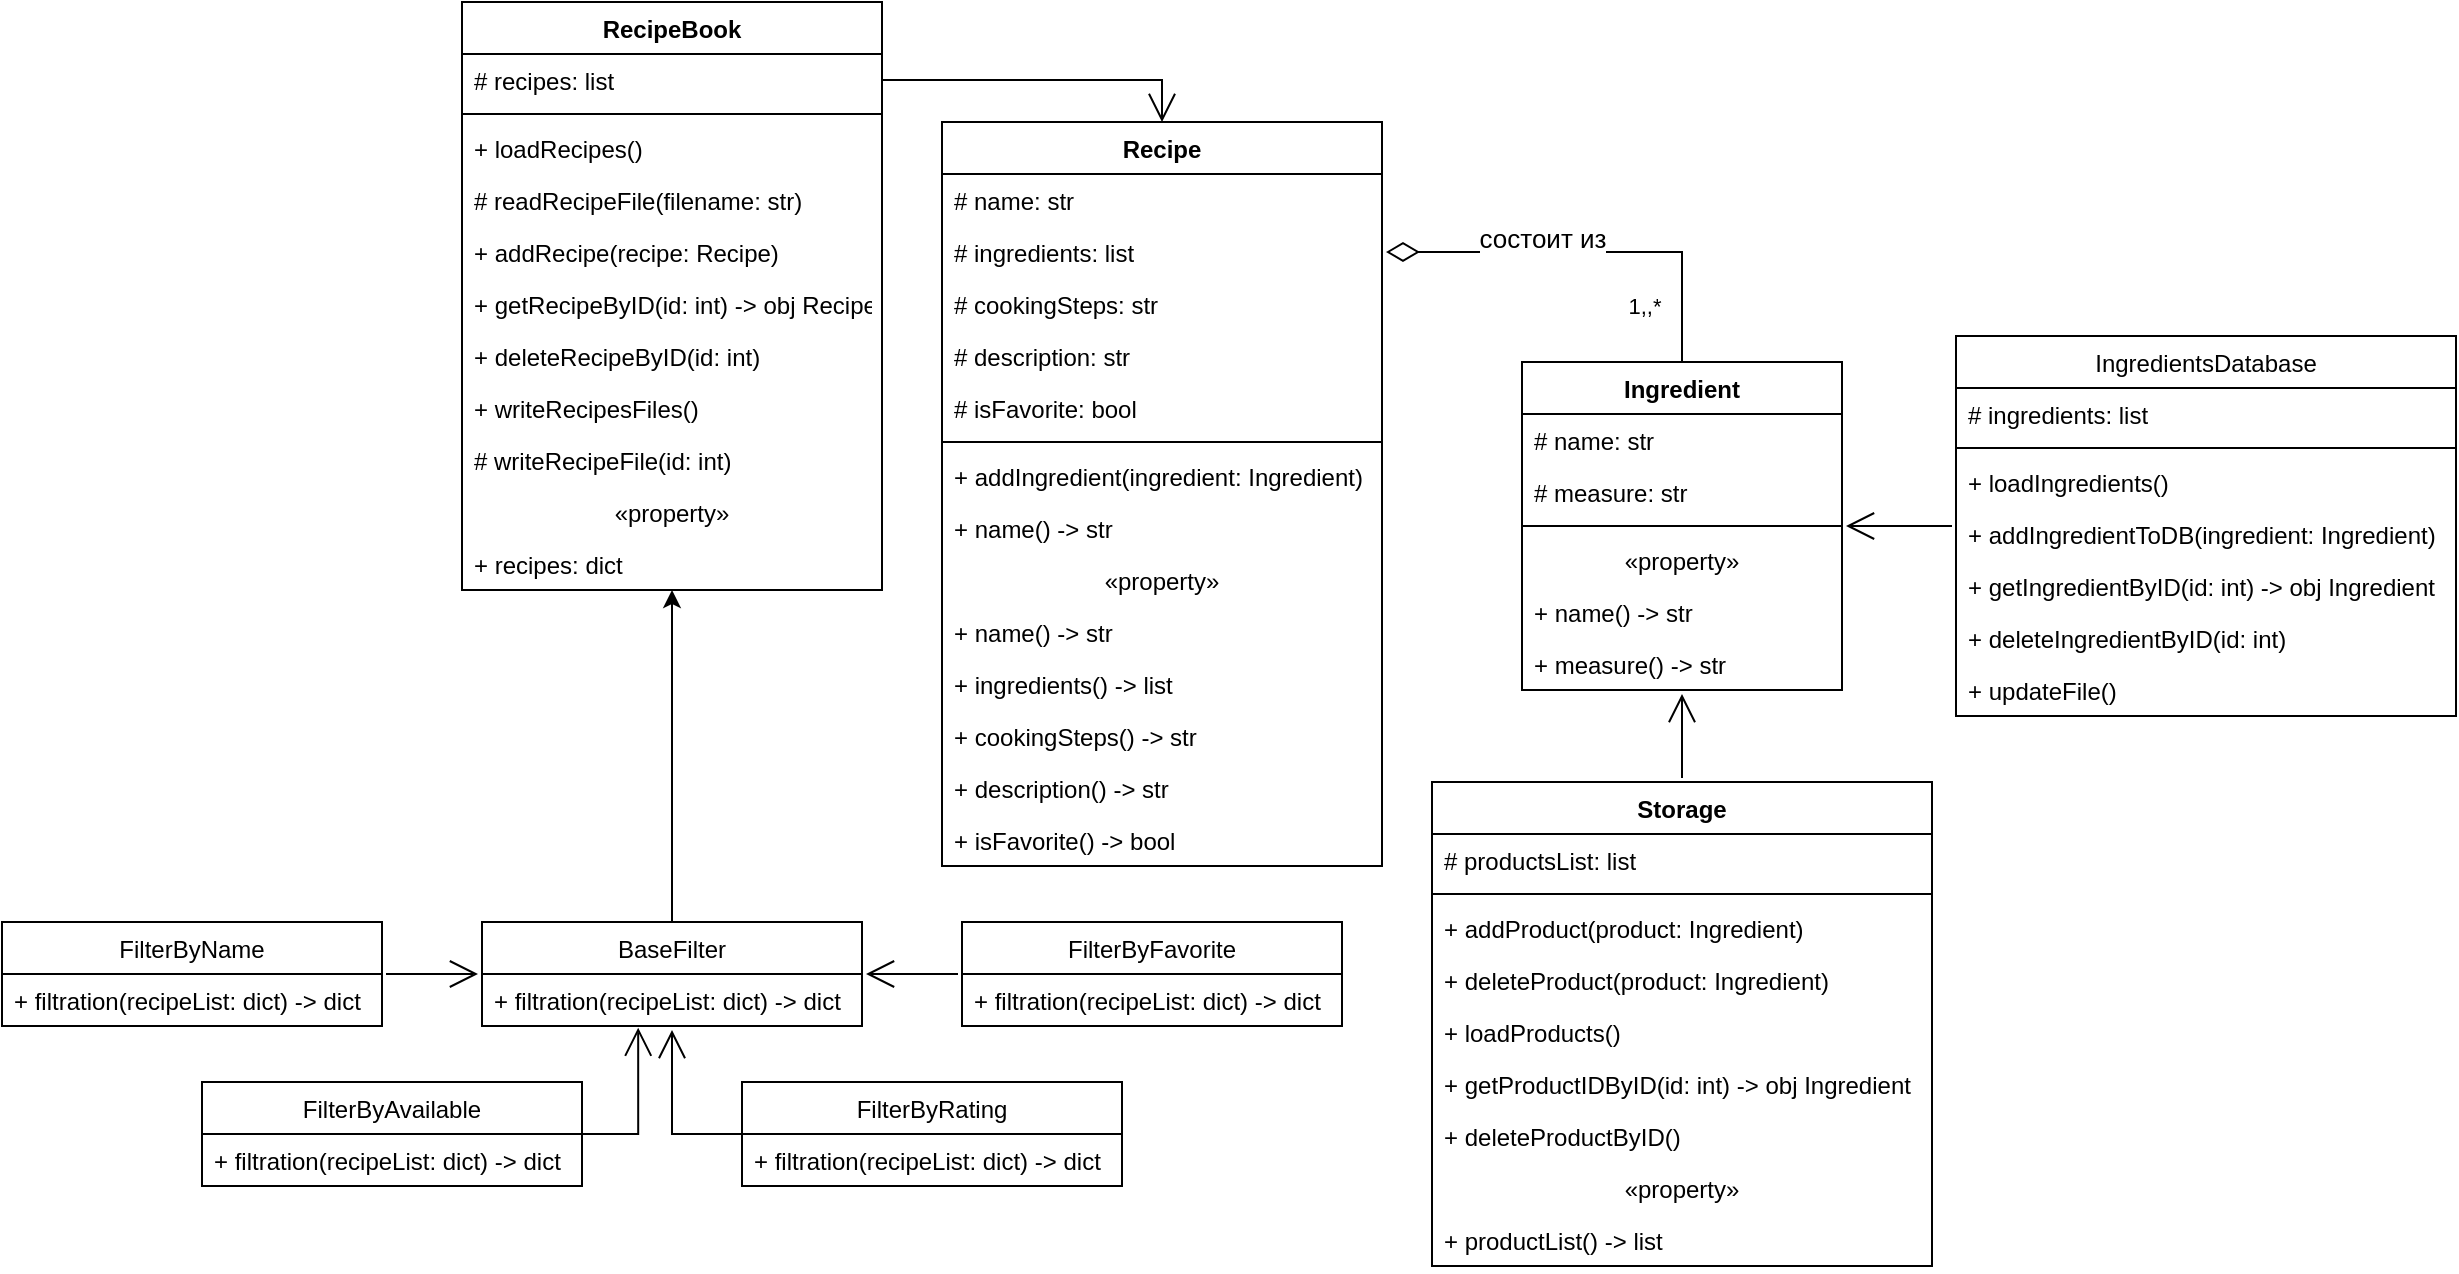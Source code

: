 <mxfile version="20.8.16" type="github">
  <diagram id="-kn6bmwOEX6bNteVUtLe" name="Сторінка-1">
    <mxGraphModel dx="2261" dy="796" grid="1" gridSize="10" guides="1" tooltips="1" connect="1" arrows="1" fold="1" page="1" pageScale="1" pageWidth="827" pageHeight="1169" math="0" shadow="0">
      <root>
        <mxCell id="WIyWlLk6GJQsqaUBKTNV-0" />
        <mxCell id="WIyWlLk6GJQsqaUBKTNV-1" parent="WIyWlLk6GJQsqaUBKTNV-0" />
        <mxCell id="mWoIDYGW3YJS3TkoZnYY-5" value="Ingredient" style="swimlane;fontStyle=1;align=center;verticalAlign=top;childLayout=stackLayout;horizontal=1;startSize=26;horizontalStack=0;resizeParent=1;resizeParentMax=0;resizeLast=0;collapsible=1;marginBottom=0;" parent="WIyWlLk6GJQsqaUBKTNV-1" vertex="1">
          <mxGeometry x="360" y="220" width="160" height="164" as="geometry" />
        </mxCell>
        <mxCell id="mWoIDYGW3YJS3TkoZnYY-9" value="# name: str" style="text;strokeColor=none;fillColor=none;align=left;verticalAlign=top;spacingLeft=4;spacingRight=4;overflow=hidden;rotatable=0;points=[[0,0.5],[1,0.5]];portConstraint=eastwest;" parent="mWoIDYGW3YJS3TkoZnYY-5" vertex="1">
          <mxGeometry y="26" width="160" height="26" as="geometry" />
        </mxCell>
        <mxCell id="mWoIDYGW3YJS3TkoZnYY-10" value="# measure: str" style="text;strokeColor=none;fillColor=none;align=left;verticalAlign=top;spacingLeft=4;spacingRight=4;overflow=hidden;rotatable=0;points=[[0,0.5],[1,0.5]];portConstraint=eastwest;" parent="mWoIDYGW3YJS3TkoZnYY-5" vertex="1">
          <mxGeometry y="52" width="160" height="26" as="geometry" />
        </mxCell>
        <mxCell id="mWoIDYGW3YJS3TkoZnYY-7" value="" style="line;strokeWidth=1;fillColor=none;align=left;verticalAlign=middle;spacingTop=-1;spacingLeft=3;spacingRight=3;rotatable=0;labelPosition=right;points=[];portConstraint=eastwest;strokeColor=inherit;" parent="mWoIDYGW3YJS3TkoZnYY-5" vertex="1">
          <mxGeometry y="78" width="160" height="8" as="geometry" />
        </mxCell>
        <mxCell id="mWoIDYGW3YJS3TkoZnYY-30" value="«‎property»‎" style="text;strokeColor=none;fillColor=none;align=center;verticalAlign=top;spacingLeft=4;spacingRight=4;overflow=hidden;rotatable=0;points=[[0,0.5],[1,0.5]];portConstraint=eastwest;fontColor=default;" parent="mWoIDYGW3YJS3TkoZnYY-5" vertex="1">
          <mxGeometry y="86" width="160" height="26" as="geometry" />
        </mxCell>
        <mxCell id="mWoIDYGW3YJS3TkoZnYY-31" value="+ name() -&gt; str" style="text;strokeColor=none;fillColor=none;align=left;verticalAlign=top;spacingLeft=4;spacingRight=4;overflow=hidden;rotatable=0;points=[[0,0.5],[1,0.5]];portConstraint=eastwest;fontColor=default;" parent="mWoIDYGW3YJS3TkoZnYY-5" vertex="1">
          <mxGeometry y="112" width="160" height="26" as="geometry" />
        </mxCell>
        <mxCell id="mWoIDYGW3YJS3TkoZnYY-33" value="+ measure() -&gt; str" style="text;strokeColor=none;fillColor=none;align=left;verticalAlign=top;spacingLeft=4;spacingRight=4;overflow=hidden;rotatable=0;points=[[0,0.5],[1,0.5]];portConstraint=eastwest;fontColor=default;" parent="mWoIDYGW3YJS3TkoZnYY-5" vertex="1">
          <mxGeometry y="138" width="160" height="26" as="geometry" />
        </mxCell>
        <mxCell id="mWoIDYGW3YJS3TkoZnYY-12" value="Recipe" style="swimlane;fontStyle=1;align=center;verticalAlign=top;childLayout=stackLayout;horizontal=1;startSize=26;horizontalStack=0;resizeParent=1;resizeParentMax=0;resizeLast=0;collapsible=1;marginBottom=0;" parent="WIyWlLk6GJQsqaUBKTNV-1" vertex="1">
          <mxGeometry x="70" y="100" width="220" height="372" as="geometry" />
        </mxCell>
        <mxCell id="mWoIDYGW3YJS3TkoZnYY-13" value="# name: str" style="text;strokeColor=none;fillColor=none;align=left;verticalAlign=top;spacingLeft=4;spacingRight=4;overflow=hidden;rotatable=0;points=[[0,0.5],[1,0.5]];portConstraint=eastwest;" parent="mWoIDYGW3YJS3TkoZnYY-12" vertex="1">
          <mxGeometry y="26" width="220" height="26" as="geometry" />
        </mxCell>
        <mxCell id="mWoIDYGW3YJS3TkoZnYY-18" value="# ingredients: list" style="text;strokeColor=none;fillColor=none;align=left;verticalAlign=top;spacingLeft=4;spacingRight=4;overflow=hidden;rotatable=0;points=[[0,0.5],[1,0.5]];portConstraint=eastwest;" parent="mWoIDYGW3YJS3TkoZnYY-12" vertex="1">
          <mxGeometry y="52" width="220" height="26" as="geometry" />
        </mxCell>
        <mxCell id="mWoIDYGW3YJS3TkoZnYY-17" value="# cookingSteps: str" style="text;strokeColor=none;fillColor=none;align=left;verticalAlign=top;spacingLeft=4;spacingRight=4;overflow=hidden;rotatable=0;points=[[0,0.5],[1,0.5]];portConstraint=eastwest;" parent="mWoIDYGW3YJS3TkoZnYY-12" vertex="1">
          <mxGeometry y="78" width="220" height="26" as="geometry" />
        </mxCell>
        <mxCell id="mWoIDYGW3YJS3TkoZnYY-16" value="# description: str" style="text;strokeColor=none;fillColor=none;align=left;verticalAlign=top;spacingLeft=4;spacingRight=4;overflow=hidden;rotatable=0;points=[[0,0.5],[1,0.5]];portConstraint=eastwest;" parent="mWoIDYGW3YJS3TkoZnYY-12" vertex="1">
          <mxGeometry y="104" width="220" height="26" as="geometry" />
        </mxCell>
        <mxCell id="JxluQn_6wHAGIl9R4ORg-9" value="# isFavorite: bool" style="text;strokeColor=none;fillColor=none;align=left;verticalAlign=top;spacingLeft=4;spacingRight=4;overflow=hidden;rotatable=0;points=[[0,0.5],[1,0.5]];portConstraint=eastwest;" parent="mWoIDYGW3YJS3TkoZnYY-12" vertex="1">
          <mxGeometry y="130" width="220" height="26" as="geometry" />
        </mxCell>
        <mxCell id="mWoIDYGW3YJS3TkoZnYY-14" value="" style="line;strokeWidth=1;fillColor=none;align=left;verticalAlign=middle;spacingTop=-1;spacingLeft=3;spacingRight=3;rotatable=0;labelPosition=right;points=[];portConstraint=eastwest;strokeColor=inherit;" parent="mWoIDYGW3YJS3TkoZnYY-12" vertex="1">
          <mxGeometry y="156" width="220" height="8" as="geometry" />
        </mxCell>
        <mxCell id="mWoIDYGW3YJS3TkoZnYY-15" value="+ addIngredient(ingredient: Ingredient)" style="text;strokeColor=none;fillColor=none;align=left;verticalAlign=top;spacingLeft=4;spacingRight=4;overflow=hidden;rotatable=0;points=[[0,0.5],[1,0.5]];portConstraint=eastwest;" parent="mWoIDYGW3YJS3TkoZnYY-12" vertex="1">
          <mxGeometry y="164" width="220" height="26" as="geometry" />
        </mxCell>
        <mxCell id="mWoIDYGW3YJS3TkoZnYY-25" value="+ name() -&gt; str" style="text;strokeColor=none;fillColor=none;align=left;verticalAlign=top;spacingLeft=4;spacingRight=4;overflow=hidden;rotatable=0;points=[[0,0.5],[1,0.5]];portConstraint=eastwest;fontColor=default;" parent="mWoIDYGW3YJS3TkoZnYY-12" vertex="1">
          <mxGeometry y="190" width="220" height="26" as="geometry" />
        </mxCell>
        <mxCell id="mWoIDYGW3YJS3TkoZnYY-24" value="«‎property»‎" style="text;strokeColor=none;fillColor=none;align=center;verticalAlign=top;spacingLeft=4;spacingRight=4;overflow=hidden;rotatable=0;points=[[0,0.5],[1,0.5]];portConstraint=eastwest;fontColor=default;" parent="mWoIDYGW3YJS3TkoZnYY-12" vertex="1">
          <mxGeometry y="216" width="220" height="26" as="geometry" />
        </mxCell>
        <mxCell id="JxluQn_6wHAGIl9R4ORg-11" value="+ name() -&gt; str" style="text;strokeColor=none;fillColor=none;align=left;verticalAlign=top;spacingLeft=4;spacingRight=4;overflow=hidden;rotatable=0;points=[[0,0.5],[1,0.5]];portConstraint=eastwest;" parent="mWoIDYGW3YJS3TkoZnYY-12" vertex="1">
          <mxGeometry y="242" width="220" height="26" as="geometry" />
        </mxCell>
        <mxCell id="mWoIDYGW3YJS3TkoZnYY-27" value="+ ingredients() -&gt; list" style="text;strokeColor=none;fillColor=none;align=left;verticalAlign=top;spacingLeft=4;spacingRight=4;overflow=hidden;rotatable=0;points=[[0,0.5],[1,0.5]];portConstraint=eastwest;fontColor=default;" parent="mWoIDYGW3YJS3TkoZnYY-12" vertex="1">
          <mxGeometry y="268" width="220" height="26" as="geometry" />
        </mxCell>
        <mxCell id="mWoIDYGW3YJS3TkoZnYY-28" value="+ cookingSteps() -&gt; str" style="text;strokeColor=none;fillColor=none;align=left;verticalAlign=top;spacingLeft=4;spacingRight=4;overflow=hidden;rotatable=0;points=[[0,0.5],[1,0.5]];portConstraint=eastwest;fontColor=default;" parent="mWoIDYGW3YJS3TkoZnYY-12" vertex="1">
          <mxGeometry y="294" width="220" height="26" as="geometry" />
        </mxCell>
        <mxCell id="mWoIDYGW3YJS3TkoZnYY-26" value="+ description() -&gt; str" style="text;strokeColor=none;fillColor=none;align=left;verticalAlign=top;spacingLeft=4;spacingRight=4;overflow=hidden;rotatable=0;points=[[0,0.5],[1,0.5]];portConstraint=eastwest;fontColor=default;" parent="mWoIDYGW3YJS3TkoZnYY-12" vertex="1">
          <mxGeometry y="320" width="220" height="26" as="geometry" />
        </mxCell>
        <mxCell id="JxluQn_6wHAGIl9R4ORg-10" value="+ isFavorite() -&gt; bool" style="text;strokeColor=none;fillColor=none;align=left;verticalAlign=top;spacingLeft=4;spacingRight=4;overflow=hidden;rotatable=0;points=[[0,0.5],[1,0.5]];portConstraint=eastwest;" parent="mWoIDYGW3YJS3TkoZnYY-12" vertex="1">
          <mxGeometry y="346" width="220" height="26" as="geometry" />
        </mxCell>
        <mxCell id="mWoIDYGW3YJS3TkoZnYY-40" style="edgeStyle=orthogonalEdgeStyle;rounded=0;orthogonalLoop=1;jettySize=auto;html=1;entryX=0.5;entryY=0;entryDx=0;entryDy=0;fontColor=default;endArrow=none;endFill=0;sketch=0;startArrow=diamondThin;startFill=0;sourcePerimeterSpacing=2;targetPerimeterSpacing=2;endSize=12;startSize=14;jumpStyle=none;" parent="WIyWlLk6GJQsqaUBKTNV-1" source="mWoIDYGW3YJS3TkoZnYY-18" target="mWoIDYGW3YJS3TkoZnYY-5" edge="1">
          <mxGeometry relative="1" as="geometry" />
        </mxCell>
        <mxCell id="mWoIDYGW3YJS3TkoZnYY-41" value="состоит из" style="edgeLabel;html=1;align=center;verticalAlign=middle;resizable=0;points=[];fontColor=default;fontSize=13;" parent="mWoIDYGW3YJS3TkoZnYY-40" vertex="1" connectable="0">
          <mxGeometry x="0.154" y="3" relative="1" as="geometry">
            <mxPoint x="-39" y="-4" as="offset" />
          </mxGeometry>
        </mxCell>
        <mxCell id="mWoIDYGW3YJS3TkoZnYY-43" value="1,,*" style="edgeLabel;html=1;align=center;verticalAlign=middle;resizable=0;points=[];fontColor=default;" parent="mWoIDYGW3YJS3TkoZnYY-40" vertex="1" connectable="0">
          <mxGeometry x="0.749" relative="1" as="geometry">
            <mxPoint x="-19" y="-3" as="offset" />
          </mxGeometry>
        </mxCell>
        <mxCell id="T56qljVmKqdPefCjP2vt-42" style="edgeStyle=orthogonalEdgeStyle;rounded=0;orthogonalLoop=1;jettySize=auto;html=1;strokeWidth=1;startArrow=none;startFill=0;endArrow=open;endFill=0;startSize=14;endSize=12;sourcePerimeterSpacing=2;targetPerimeterSpacing=2;" edge="1" parent="WIyWlLk6GJQsqaUBKTNV-1" source="mWoIDYGW3YJS3TkoZnYY-46" target="mWoIDYGW3YJS3TkoZnYY-5">
          <mxGeometry relative="1" as="geometry" />
        </mxCell>
        <mxCell id="mWoIDYGW3YJS3TkoZnYY-46" value="IngredientsDatabase" style="swimlane;fontStyle=0;childLayout=stackLayout;horizontal=1;startSize=26;fillColor=none;horizontalStack=0;resizeParent=1;resizeParentMax=0;resizeLast=0;collapsible=1;marginBottom=0;fontColor=default;" parent="WIyWlLk6GJQsqaUBKTNV-1" vertex="1">
          <mxGeometry x="577" y="207" width="250" height="190" as="geometry" />
        </mxCell>
        <mxCell id="mWoIDYGW3YJS3TkoZnYY-47" value="# ingredients: list" style="text;strokeColor=none;fillColor=none;align=left;verticalAlign=top;spacingLeft=4;spacingRight=4;overflow=hidden;rotatable=0;points=[[0,0.5],[1,0.5]];portConstraint=eastwest;fontColor=default;" parent="mWoIDYGW3YJS3TkoZnYY-46" vertex="1">
          <mxGeometry y="26" width="250" height="26" as="geometry" />
        </mxCell>
        <mxCell id="mWoIDYGW3YJS3TkoZnYY-51" value="" style="line;strokeWidth=1;fillColor=none;align=left;verticalAlign=middle;spacingTop=-1;spacingLeft=3;spacingRight=3;rotatable=0;labelPosition=right;points=[];portConstraint=eastwest;strokeColor=inherit;fontColor=default;" parent="mWoIDYGW3YJS3TkoZnYY-46" vertex="1">
          <mxGeometry y="52" width="250" height="8" as="geometry" />
        </mxCell>
        <mxCell id="JxluQn_6wHAGIl9R4ORg-12" value="+ loadIngredients()" style="text;strokeColor=none;fillColor=none;align=left;verticalAlign=top;spacingLeft=4;spacingRight=4;overflow=hidden;rotatable=0;points=[[0,0.5],[1,0.5]];portConstraint=eastwest;" parent="mWoIDYGW3YJS3TkoZnYY-46" vertex="1">
          <mxGeometry y="60" width="250" height="26" as="geometry" />
        </mxCell>
        <mxCell id="mWoIDYGW3YJS3TkoZnYY-52" value="+ addIngredientToDB(ingredient: Ingredient)" style="text;strokeColor=none;fillColor=none;align=left;verticalAlign=top;spacingLeft=4;spacingRight=4;overflow=hidden;rotatable=0;points=[[0,0.5],[1,0.5]];portConstraint=eastwest;fontColor=default;" parent="mWoIDYGW3YJS3TkoZnYY-46" vertex="1">
          <mxGeometry y="86" width="250" height="26" as="geometry" />
        </mxCell>
        <mxCell id="mWoIDYGW3YJS3TkoZnYY-53" value="+ getIngredientByID(id: int) -&gt; obj Ingredient" style="text;strokeColor=none;fillColor=none;align=left;verticalAlign=top;spacingLeft=4;spacingRight=4;overflow=hidden;rotatable=0;points=[[0,0.5],[1,0.5]];portConstraint=eastwest;fontColor=default;" parent="mWoIDYGW3YJS3TkoZnYY-46" vertex="1">
          <mxGeometry y="112" width="250" height="26" as="geometry" />
        </mxCell>
        <mxCell id="mWoIDYGW3YJS3TkoZnYY-50" value="+ deleteIngredientByID(id: int)" style="text;strokeColor=none;fillColor=none;align=left;verticalAlign=top;spacingLeft=4;spacingRight=4;overflow=hidden;rotatable=0;points=[[0,0.5],[1,0.5]];portConstraint=eastwest;fontColor=default;" parent="mWoIDYGW3YJS3TkoZnYY-46" vertex="1">
          <mxGeometry y="138" width="250" height="26" as="geometry" />
        </mxCell>
        <mxCell id="JxluQn_6wHAGIl9R4ORg-13" value="+ updateFile()" style="text;strokeColor=none;fillColor=none;align=left;verticalAlign=top;spacingLeft=4;spacingRight=4;overflow=hidden;rotatable=0;points=[[0,0.5],[1,0.5]];portConstraint=eastwest;" parent="mWoIDYGW3YJS3TkoZnYY-46" vertex="1">
          <mxGeometry y="164" width="250" height="26" as="geometry" />
        </mxCell>
        <mxCell id="mWoIDYGW3YJS3TkoZnYY-58" value="RecipeBook" style="swimlane;fontStyle=1;align=center;verticalAlign=top;childLayout=stackLayout;horizontal=1;startSize=26;horizontalStack=0;resizeParent=1;resizeParentMax=0;resizeLast=0;collapsible=1;marginBottom=0;fontColor=default;" parent="WIyWlLk6GJQsqaUBKTNV-1" vertex="1">
          <mxGeometry x="-170" y="40" width="210" height="294" as="geometry" />
        </mxCell>
        <mxCell id="mWoIDYGW3YJS3TkoZnYY-59" value="# recipes: list" style="text;strokeColor=none;fillColor=none;align=left;verticalAlign=top;spacingLeft=4;spacingRight=4;overflow=hidden;rotatable=0;points=[[0,0.5],[1,0.5]];portConstraint=eastwest;fontColor=default;" parent="mWoIDYGW3YJS3TkoZnYY-58" vertex="1">
          <mxGeometry y="26" width="210" height="26" as="geometry" />
        </mxCell>
        <mxCell id="mWoIDYGW3YJS3TkoZnYY-60" value="" style="line;strokeWidth=1;fillColor=none;align=left;verticalAlign=middle;spacingTop=-1;spacingLeft=3;spacingRight=3;rotatable=0;labelPosition=right;points=[];portConstraint=eastwest;strokeColor=inherit;fontColor=default;" parent="mWoIDYGW3YJS3TkoZnYY-58" vertex="1">
          <mxGeometry y="52" width="210" height="8" as="geometry" />
        </mxCell>
        <mxCell id="mWoIDYGW3YJS3TkoZnYY-61" value="+ loadRecipes()" style="text;strokeColor=none;fillColor=none;align=left;verticalAlign=top;spacingLeft=4;spacingRight=4;overflow=hidden;rotatable=0;points=[[0,0.5],[1,0.5]];portConstraint=eastwest;fontColor=default;" parent="mWoIDYGW3YJS3TkoZnYY-58" vertex="1">
          <mxGeometry y="60" width="210" height="26" as="geometry" />
        </mxCell>
        <mxCell id="JxluQn_6wHAGIl9R4ORg-3" value="# readRecipeFile(filename: str)" style="text;strokeColor=none;fillColor=none;align=left;verticalAlign=top;spacingLeft=4;spacingRight=4;overflow=hidden;rotatable=0;points=[[0,0.5],[1,0.5]];portConstraint=eastwest;" parent="mWoIDYGW3YJS3TkoZnYY-58" vertex="1">
          <mxGeometry y="86" width="210" height="26" as="geometry" />
        </mxCell>
        <mxCell id="mWoIDYGW3YJS3TkoZnYY-64" value="+ addRecipe(recipe: Recipe)" style="text;strokeColor=none;fillColor=none;align=left;verticalAlign=top;spacingLeft=4;spacingRight=4;overflow=hidden;rotatable=0;points=[[0,0.5],[1,0.5]];portConstraint=eastwest;fontColor=default;" parent="mWoIDYGW3YJS3TkoZnYY-58" vertex="1">
          <mxGeometry y="112" width="210" height="26" as="geometry" />
        </mxCell>
        <mxCell id="mWoIDYGW3YJS3TkoZnYY-65" value="+ getRecipeByID(id: int) -&gt; obj Recipe" style="text;strokeColor=none;fillColor=none;align=left;verticalAlign=top;spacingLeft=4;spacingRight=4;overflow=hidden;rotatable=0;points=[[0,0.5],[1,0.5]];portConstraint=eastwest;fontColor=default;" parent="mWoIDYGW3YJS3TkoZnYY-58" vertex="1">
          <mxGeometry y="138" width="210" height="26" as="geometry" />
        </mxCell>
        <mxCell id="mWoIDYGW3YJS3TkoZnYY-66" value="+ deleteRecipeByID(id: int)" style="text;strokeColor=none;fillColor=none;align=left;verticalAlign=top;spacingLeft=4;spacingRight=4;overflow=hidden;rotatable=0;points=[[0,0.5],[1,0.5]];portConstraint=eastwest;fontColor=default;" parent="mWoIDYGW3YJS3TkoZnYY-58" vertex="1">
          <mxGeometry y="164" width="210" height="26" as="geometry" />
        </mxCell>
        <mxCell id="JxluQn_6wHAGIl9R4ORg-4" value="+ writeRecipesFiles()" style="text;strokeColor=none;fillColor=none;align=left;verticalAlign=top;spacingLeft=4;spacingRight=4;overflow=hidden;rotatable=0;points=[[0,0.5],[1,0.5]];portConstraint=eastwest;labelBackgroundColor=none;" parent="mWoIDYGW3YJS3TkoZnYY-58" vertex="1">
          <mxGeometry y="190" width="210" height="26" as="geometry" />
        </mxCell>
        <mxCell id="JxluQn_6wHAGIl9R4ORg-6" value="# writeRecipeFile(id: int)" style="text;strokeColor=none;fillColor=none;align=left;verticalAlign=top;spacingLeft=4;spacingRight=4;overflow=hidden;rotatable=0;points=[[0,0.5],[1,0.5]];portConstraint=eastwest;labelBackgroundColor=none;" parent="mWoIDYGW3YJS3TkoZnYY-58" vertex="1">
          <mxGeometry y="216" width="210" height="26" as="geometry" />
        </mxCell>
        <mxCell id="JxluQn_6wHAGIl9R4ORg-7" value="«‎property»‎" style="text;strokeColor=none;fillColor=none;align=center;verticalAlign=top;spacingLeft=4;spacingRight=4;overflow=hidden;rotatable=0;points=[[0,0.5],[1,0.5]];portConstraint=eastwest;" parent="mWoIDYGW3YJS3TkoZnYY-58" vertex="1">
          <mxGeometry y="242" width="210" height="26" as="geometry" />
        </mxCell>
        <mxCell id="JxluQn_6wHAGIl9R4ORg-8" value="+ recipes: dict" style="text;strokeColor=none;fillColor=none;align=left;verticalAlign=top;spacingLeft=4;spacingRight=4;overflow=hidden;rotatable=0;points=[[0,0.5],[1,0.5]];portConstraint=eastwest;" parent="mWoIDYGW3YJS3TkoZnYY-58" vertex="1">
          <mxGeometry y="268" width="210" height="26" as="geometry" />
        </mxCell>
        <mxCell id="T56qljVmKqdPefCjP2vt-43" style="edgeStyle=orthogonalEdgeStyle;rounded=0;orthogonalLoop=1;jettySize=auto;html=1;strokeWidth=1;startArrow=none;startFill=0;endArrow=open;endFill=0;startSize=14;endSize=12;sourcePerimeterSpacing=2;targetPerimeterSpacing=2;" edge="1" parent="WIyWlLk6GJQsqaUBKTNV-1" source="mWoIDYGW3YJS3TkoZnYY-72" target="mWoIDYGW3YJS3TkoZnYY-5">
          <mxGeometry relative="1" as="geometry" />
        </mxCell>
        <mxCell id="mWoIDYGW3YJS3TkoZnYY-72" value="Storage" style="swimlane;fontStyle=1;align=center;verticalAlign=top;childLayout=stackLayout;horizontal=1;startSize=26;horizontalStack=0;resizeParent=1;resizeParentMax=0;resizeLast=0;collapsible=1;marginBottom=0;fontColor=default;" parent="WIyWlLk6GJQsqaUBKTNV-1" vertex="1">
          <mxGeometry x="315" y="430" width="250" height="242" as="geometry" />
        </mxCell>
        <mxCell id="mWoIDYGW3YJS3TkoZnYY-73" value="# productsList: list" style="text;strokeColor=none;fillColor=none;align=left;verticalAlign=top;spacingLeft=4;spacingRight=4;overflow=hidden;rotatable=0;points=[[0,0.5],[1,0.5]];portConstraint=eastwest;fontColor=default;" parent="mWoIDYGW3YJS3TkoZnYY-72" vertex="1">
          <mxGeometry y="26" width="250" height="26" as="geometry" />
        </mxCell>
        <mxCell id="mWoIDYGW3YJS3TkoZnYY-74" value="" style="line;strokeWidth=1;fillColor=none;align=left;verticalAlign=middle;spacingTop=-1;spacingLeft=3;spacingRight=3;rotatable=0;labelPosition=right;points=[];portConstraint=eastwest;strokeColor=inherit;fontColor=default;" parent="mWoIDYGW3YJS3TkoZnYY-72" vertex="1">
          <mxGeometry y="52" width="250" height="8" as="geometry" />
        </mxCell>
        <mxCell id="mWoIDYGW3YJS3TkoZnYY-75" value="+ addProduct(product: Ingredient)" style="text;strokeColor=none;fillColor=none;align=left;verticalAlign=top;spacingLeft=4;spacingRight=4;overflow=hidden;rotatable=0;points=[[0,0.5],[1,0.5]];portConstraint=eastwest;fontColor=default;" parent="mWoIDYGW3YJS3TkoZnYY-72" vertex="1">
          <mxGeometry y="60" width="250" height="26" as="geometry" />
        </mxCell>
        <mxCell id="mWoIDYGW3YJS3TkoZnYY-77" value="+ deleteProduct(product: Ingredient)" style="text;strokeColor=none;fillColor=none;align=left;verticalAlign=top;spacingLeft=4;spacingRight=4;overflow=hidden;rotatable=0;points=[[0,0.5],[1,0.5]];portConstraint=eastwest;fontColor=default;" parent="mWoIDYGW3YJS3TkoZnYY-72" vertex="1">
          <mxGeometry y="86" width="250" height="26" as="geometry" />
        </mxCell>
        <mxCell id="JxluQn_6wHAGIl9R4ORg-0" value="+ loadProducts()" style="text;strokeColor=none;fillColor=none;align=left;verticalAlign=top;spacingLeft=4;spacingRight=4;overflow=hidden;rotatable=0;points=[[0,0.5],[1,0.5]];portConstraint=eastwest;" parent="mWoIDYGW3YJS3TkoZnYY-72" vertex="1">
          <mxGeometry y="112" width="250" height="26" as="geometry" />
        </mxCell>
        <mxCell id="JxluQn_6wHAGIl9R4ORg-2" value="+ getProductIDByID(id: int) -&gt; obj Ingredient" style="text;strokeColor=none;fillColor=none;align=left;verticalAlign=top;spacingLeft=4;spacingRight=4;overflow=hidden;rotatable=0;points=[[0,0.5],[1,0.5]];portConstraint=eastwest;" parent="mWoIDYGW3YJS3TkoZnYY-72" vertex="1">
          <mxGeometry y="138" width="250" height="26" as="geometry" />
        </mxCell>
        <mxCell id="JxluQn_6wHAGIl9R4ORg-1" value="+ deleteProductByID()" style="text;strokeColor=none;fillColor=none;align=left;verticalAlign=top;spacingLeft=4;spacingRight=4;overflow=hidden;rotatable=0;points=[[0,0.5],[1,0.5]];portConstraint=eastwest;" parent="mWoIDYGW3YJS3TkoZnYY-72" vertex="1">
          <mxGeometry y="164" width="250" height="26" as="geometry" />
        </mxCell>
        <mxCell id="mWoIDYGW3YJS3TkoZnYY-78" value="«‎property»‎" style="text;strokeColor=none;fillColor=none;align=center;verticalAlign=top;spacingLeft=4;spacingRight=4;overflow=hidden;rotatable=0;points=[[0,0.5],[1,0.5]];portConstraint=eastwest;fontColor=default;" parent="mWoIDYGW3YJS3TkoZnYY-72" vertex="1">
          <mxGeometry y="190" width="250" height="26" as="geometry" />
        </mxCell>
        <mxCell id="mWoIDYGW3YJS3TkoZnYY-76" value="+ productList() -&gt; list" style="text;strokeColor=none;fillColor=none;align=left;verticalAlign=top;spacingLeft=4;spacingRight=4;overflow=hidden;rotatable=0;points=[[0,0.5],[1,0.5]];portConstraint=eastwest;fontColor=default;" parent="mWoIDYGW3YJS3TkoZnYY-72" vertex="1">
          <mxGeometry y="216" width="250" height="26" as="geometry" />
        </mxCell>
        <mxCell id="mWoIDYGW3YJS3TkoZnYY-114" value="" style="endArrow=open;html=1;endSize=12;startArrow=none;startSize=14;startFill=0;edgeStyle=orthogonalEdgeStyle;align=left;verticalAlign=bottom;rounded=0;sketch=0;fontSize=13;fontColor=default;sourcePerimeterSpacing=2;targetPerimeterSpacing=2;jumpStyle=none;exitX=1;exitY=0.5;exitDx=0;exitDy=0;entryX=0.5;entryY=0;entryDx=0;entryDy=0;endFill=0;" parent="WIyWlLk6GJQsqaUBKTNV-1" source="mWoIDYGW3YJS3TkoZnYY-59" target="mWoIDYGW3YJS3TkoZnYY-12" edge="1">
          <mxGeometry x="-0.924" y="20" relative="1" as="geometry">
            <mxPoint x="-80" y="90" as="sourcePoint" />
            <mxPoint x="80" y="90" as="targetPoint" />
            <mxPoint as="offset" />
          </mxGeometry>
        </mxCell>
        <mxCell id="T56qljVmKqdPefCjP2vt-25" style="edgeStyle=orthogonalEdgeStyle;rounded=0;orthogonalLoop=1;jettySize=auto;html=1;" edge="1" parent="WIyWlLk6GJQsqaUBKTNV-1" source="T56qljVmKqdPefCjP2vt-1" target="mWoIDYGW3YJS3TkoZnYY-58">
          <mxGeometry relative="1" as="geometry" />
        </mxCell>
        <mxCell id="T56qljVmKqdPefCjP2vt-1" value="BaseFilter" style="swimlane;fontStyle=0;childLayout=stackLayout;horizontal=1;startSize=26;fillColor=none;horizontalStack=0;resizeParent=1;resizeParentMax=0;resizeLast=0;collapsible=1;marginBottom=0;" vertex="1" parent="WIyWlLk6GJQsqaUBKTNV-1">
          <mxGeometry x="-160" y="500" width="190" height="52" as="geometry" />
        </mxCell>
        <mxCell id="T56qljVmKqdPefCjP2vt-3" value="+ filtration(recipeList: dict) -&gt; dict" style="text;strokeColor=none;fillColor=none;align=left;verticalAlign=top;spacingLeft=4;spacingRight=4;overflow=hidden;rotatable=0;points=[[0,0.5],[1,0.5]];portConstraint=eastwest;" vertex="1" parent="T56qljVmKqdPefCjP2vt-1">
          <mxGeometry y="26" width="190" height="26" as="geometry" />
        </mxCell>
        <mxCell id="T56qljVmKqdPefCjP2vt-44" style="edgeStyle=orthogonalEdgeStyle;rounded=0;orthogonalLoop=1;jettySize=auto;html=1;strokeWidth=1;startArrow=none;startFill=0;endArrow=open;endFill=0;startSize=14;endSize=12;sourcePerimeterSpacing=2;targetPerimeterSpacing=2;" edge="1" parent="WIyWlLk6GJQsqaUBKTNV-1" source="T56qljVmKqdPefCjP2vt-13" target="T56qljVmKqdPefCjP2vt-1">
          <mxGeometry relative="1" as="geometry" />
        </mxCell>
        <mxCell id="T56qljVmKqdPefCjP2vt-13" value="FilterByName" style="swimlane;fontStyle=0;childLayout=stackLayout;horizontal=1;startSize=26;fillColor=none;horizontalStack=0;resizeParent=1;resizeParentMax=0;resizeLast=0;collapsible=1;marginBottom=0;" vertex="1" parent="WIyWlLk6GJQsqaUBKTNV-1">
          <mxGeometry x="-400" y="500" width="190" height="52" as="geometry" />
        </mxCell>
        <mxCell id="T56qljVmKqdPefCjP2vt-14" value="+ filtration(recipeList: dict) -&gt; dict" style="text;strokeColor=none;fillColor=none;align=left;verticalAlign=top;spacingLeft=4;spacingRight=4;overflow=hidden;rotatable=0;points=[[0,0.5],[1,0.5]];portConstraint=eastwest;" vertex="1" parent="T56qljVmKqdPefCjP2vt-13">
          <mxGeometry y="26" width="190" height="26" as="geometry" />
        </mxCell>
        <mxCell id="T56qljVmKqdPefCjP2vt-53" style="edgeStyle=orthogonalEdgeStyle;rounded=0;orthogonalLoop=1;jettySize=auto;html=1;strokeWidth=1;startArrow=none;startFill=0;endArrow=open;endFill=0;startSize=14;endSize=12;sourcePerimeterSpacing=2;targetPerimeterSpacing=2;exitX=0;exitY=0.5;exitDx=0;exitDy=0;" edge="1" parent="WIyWlLk6GJQsqaUBKTNV-1" source="T56qljVmKqdPefCjP2vt-15" target="T56qljVmKqdPefCjP2vt-1">
          <mxGeometry relative="1" as="geometry" />
        </mxCell>
        <mxCell id="T56qljVmKqdPefCjP2vt-15" value="FilterByRating" style="swimlane;fontStyle=0;childLayout=stackLayout;horizontal=1;startSize=26;fillColor=none;horizontalStack=0;resizeParent=1;resizeParentMax=0;resizeLast=0;collapsible=1;marginBottom=0;" vertex="1" parent="WIyWlLk6GJQsqaUBKTNV-1">
          <mxGeometry x="-30" y="580" width="190" height="52" as="geometry" />
        </mxCell>
        <mxCell id="T56qljVmKqdPefCjP2vt-16" value="+ filtration(recipeList: dict) -&gt; dict" style="text;strokeColor=none;fillColor=none;align=left;verticalAlign=top;spacingLeft=4;spacingRight=4;overflow=hidden;rotatable=0;points=[[0,0.5],[1,0.5]];portConstraint=eastwest;" vertex="1" parent="T56qljVmKqdPefCjP2vt-15">
          <mxGeometry y="26" width="190" height="26" as="geometry" />
        </mxCell>
        <mxCell id="T56qljVmKqdPefCjP2vt-51" style="edgeStyle=orthogonalEdgeStyle;rounded=0;orthogonalLoop=1;jettySize=auto;html=1;strokeWidth=1;startArrow=none;startFill=0;endArrow=open;endFill=0;startSize=14;endSize=12;sourcePerimeterSpacing=2;targetPerimeterSpacing=2;" edge="1" parent="WIyWlLk6GJQsqaUBKTNV-1" source="T56qljVmKqdPefCjP2vt-17" target="T56qljVmKqdPefCjP2vt-1">
          <mxGeometry relative="1" as="geometry" />
        </mxCell>
        <mxCell id="T56qljVmKqdPefCjP2vt-17" value="FilterByFavorite" style="swimlane;fontStyle=0;childLayout=stackLayout;horizontal=1;startSize=26;fillColor=none;horizontalStack=0;resizeParent=1;resizeParentMax=0;resizeLast=0;collapsible=1;marginBottom=0;" vertex="1" parent="WIyWlLk6GJQsqaUBKTNV-1">
          <mxGeometry x="80" y="500" width="190" height="52" as="geometry" />
        </mxCell>
        <mxCell id="T56qljVmKqdPefCjP2vt-18" value="+ filtration(recipeList: dict) -&gt; dict" style="text;strokeColor=none;fillColor=none;align=left;verticalAlign=top;spacingLeft=4;spacingRight=4;overflow=hidden;rotatable=0;points=[[0,0.5],[1,0.5]];portConstraint=eastwest;" vertex="1" parent="T56qljVmKqdPefCjP2vt-17">
          <mxGeometry y="26" width="190" height="26" as="geometry" />
        </mxCell>
        <mxCell id="T56qljVmKqdPefCjP2vt-54" style="edgeStyle=orthogonalEdgeStyle;rounded=0;orthogonalLoop=1;jettySize=auto;html=1;strokeWidth=1;startArrow=none;startFill=0;endArrow=open;endFill=0;startSize=14;endSize=12;sourcePerimeterSpacing=2;targetPerimeterSpacing=2;entryX=0.411;entryY=1.032;entryDx=0;entryDy=0;entryPerimeter=0;exitX=1;exitY=0.5;exitDx=0;exitDy=0;" edge="1" parent="WIyWlLk6GJQsqaUBKTNV-1" source="T56qljVmKqdPefCjP2vt-19" target="T56qljVmKqdPefCjP2vt-3">
          <mxGeometry relative="1" as="geometry" />
        </mxCell>
        <mxCell id="T56qljVmKqdPefCjP2vt-19" value="FilterByAvailable" style="swimlane;fontStyle=0;childLayout=stackLayout;horizontal=1;startSize=26;fillColor=none;horizontalStack=0;resizeParent=1;resizeParentMax=0;resizeLast=0;collapsible=1;marginBottom=0;" vertex="1" parent="WIyWlLk6GJQsqaUBKTNV-1">
          <mxGeometry x="-300" y="580" width="190" height="52" as="geometry" />
        </mxCell>
        <mxCell id="T56qljVmKqdPefCjP2vt-20" value="+ filtration(recipeList: dict) -&gt; dict" style="text;strokeColor=none;fillColor=none;align=left;verticalAlign=top;spacingLeft=4;spacingRight=4;overflow=hidden;rotatable=0;points=[[0,0.5],[1,0.5]];portConstraint=eastwest;" vertex="1" parent="T56qljVmKqdPefCjP2vt-19">
          <mxGeometry y="26" width="190" height="26" as="geometry" />
        </mxCell>
      </root>
    </mxGraphModel>
  </diagram>
</mxfile>
